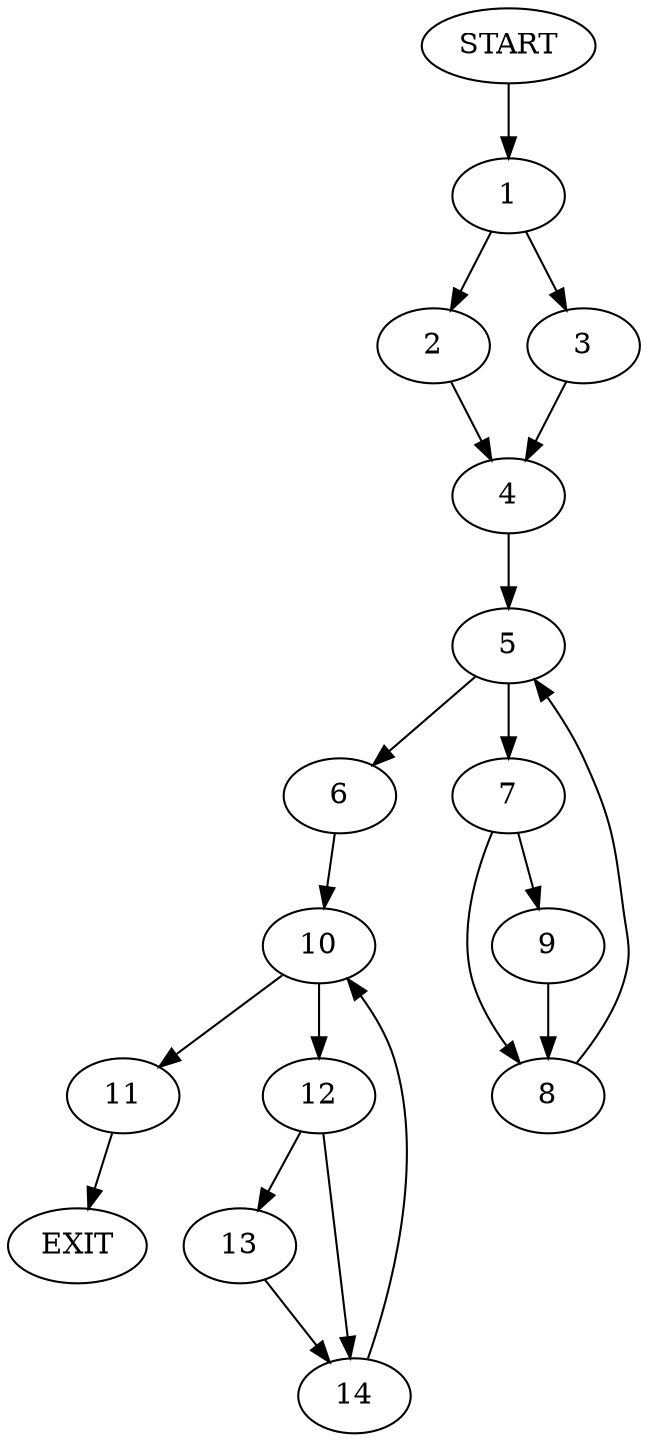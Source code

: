 digraph {
0 [label="START"]
15 [label="EXIT"]
0 -> 1
1 -> 2
1 -> 3
3 -> 4
2 -> 4
4 -> 5
5 -> 6
5 -> 7
7 -> 8
7 -> 9
6 -> 10
9 -> 8
8 -> 5
10 -> 11
10 -> 12
11 -> 15
12 -> 13
12 -> 14
14 -> 10
13 -> 14
}
